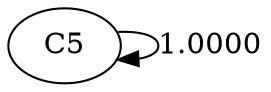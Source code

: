 strict graph {
	graph [bb="0,0,110.5,36"];
	node [label="\N"];
	edge [arrowtype=normal,
		dir=forward
	];
	C5	 [height="0.5",
		pos="27,18",
		width="0.75"];
	C5 -- C5	 [label="1.0000",
		lp="91.25,18",
		pos="e,52.443,11.309 52.443,24.691 63.028,25.152 72,22.922 72,18 72,14.77 68.136,12.699 62.488,11.788"];
}

